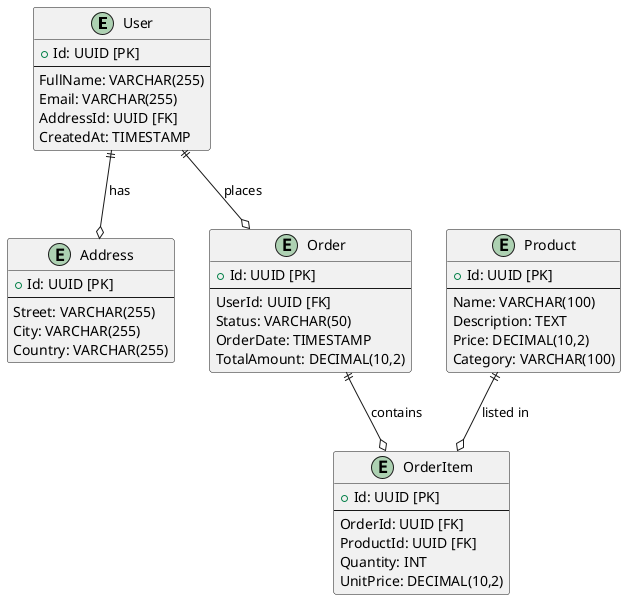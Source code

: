 @startuml Entity Diagram

entity User {
    +Id: UUID [PK]
    --
    FullName: VARCHAR(255)
    Email: VARCHAR(255)
    AddressId: UUID [FK]
    CreatedAt: TIMESTAMP
}

entity Address {
    +Id: UUID [PK]
    --
    Street: VARCHAR(255)
    City: VARCHAR(255)
    Country: VARCHAR(255)
}

entity Product {
    +Id: UUID [PK]
    --
    Name: VARCHAR(100)
    Description: TEXT
    Price: DECIMAL(10,2)
    Category: VARCHAR(100)
}

entity Order {
    +Id: UUID [PK]
    --
    UserId: UUID [FK]
    Status: VARCHAR(50)
    OrderDate: TIMESTAMP
    TotalAmount: DECIMAL(10,2)
}

entity OrderItem {
    +Id: UUID [PK]
    --
    OrderId: UUID [FK]
    ProductId: UUID [FK]
    Quantity: INT
    UnitPrice: DECIMAL(10,2)
}

User ||--o Address : "has"
User ||--o "Order" : "places"
Order ||--o OrderItem : "contains"
Product ||--o OrderItem : "listed in"

@enduml